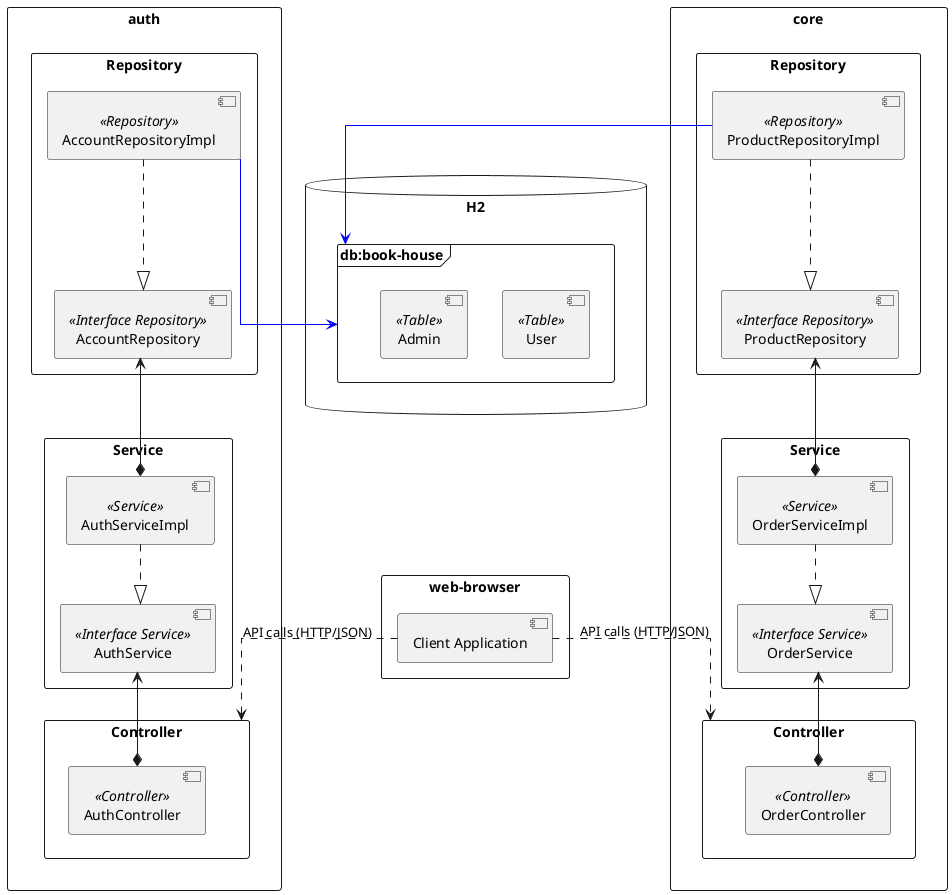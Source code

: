 @startuml
skinparam linetype ortho

rectangle "web-browser" {
    [Client Application]
}

rectangle "auth" {
    [Controller] as AuthControllerRec
    [Service] as AuthServiceRec
    [Repository] as AuthRepositoryRec
}

rectangle "AuthControllerRec" {
  [AuthController] <<Controller>>
  [Client Application] ..> [AuthControllerRec] : API calls (HTTP/JSON)
}

rectangle "AuthServiceRec" {
    [AuthService] <<Interface Service>>
    [AuthServiceImpl] <<Service>>

  [AuthService] <--* [AuthController]
  [AuthServiceImpl] ..|> [AuthService]
}

rectangle "AuthRepositoryRec" {
    [AccountRepository] <<Interface Repository>>
    [AccountRepositoryImpl] <<Repository>>

  [AccountRepository] <--* [AuthServiceImpl]
  [AccountRepositoryImpl] ..|> [AccountRepository]
}

database "H2" {
  frame "db:book-house" {
    [User] <<Table>>
    [Admin] <<Table>>
  }
}

[AccountRepositoryImpl] --> [db:book-house] #Blue

rectangle "core" {
    [Controller] as CoreControllerRec
    [Service] as CoreServiceRec
    [Repository] as CoreRepositoryRec
}

rectangle "CoreControllerRec" {
  [OrderController] <<Controller>>
  [Client Application] ..> [CoreControllerRec] : API calls (HTTP/JSON)
}

rectangle "CoreServiceRec" {
    [OrderService] <<Interface Service>>
    [OrderServiceImpl] <<Service>>

  [OrderService] <--* [OrderController]
  [OrderServiceImpl] ..|> [OrderService]
}

rectangle "CoreRepositoryRec" {
    [ProductRepository] <<Interface Repository>>
    [ProductRepositoryImpl] <<Repository>>

  [ProductRepository] <--* [OrderServiceImpl]
  [ProductRepositoryImpl] ..|> [ProductRepository]
}

[ProductRepositoryImpl] --> [db:book-house] #Blue

@enduml